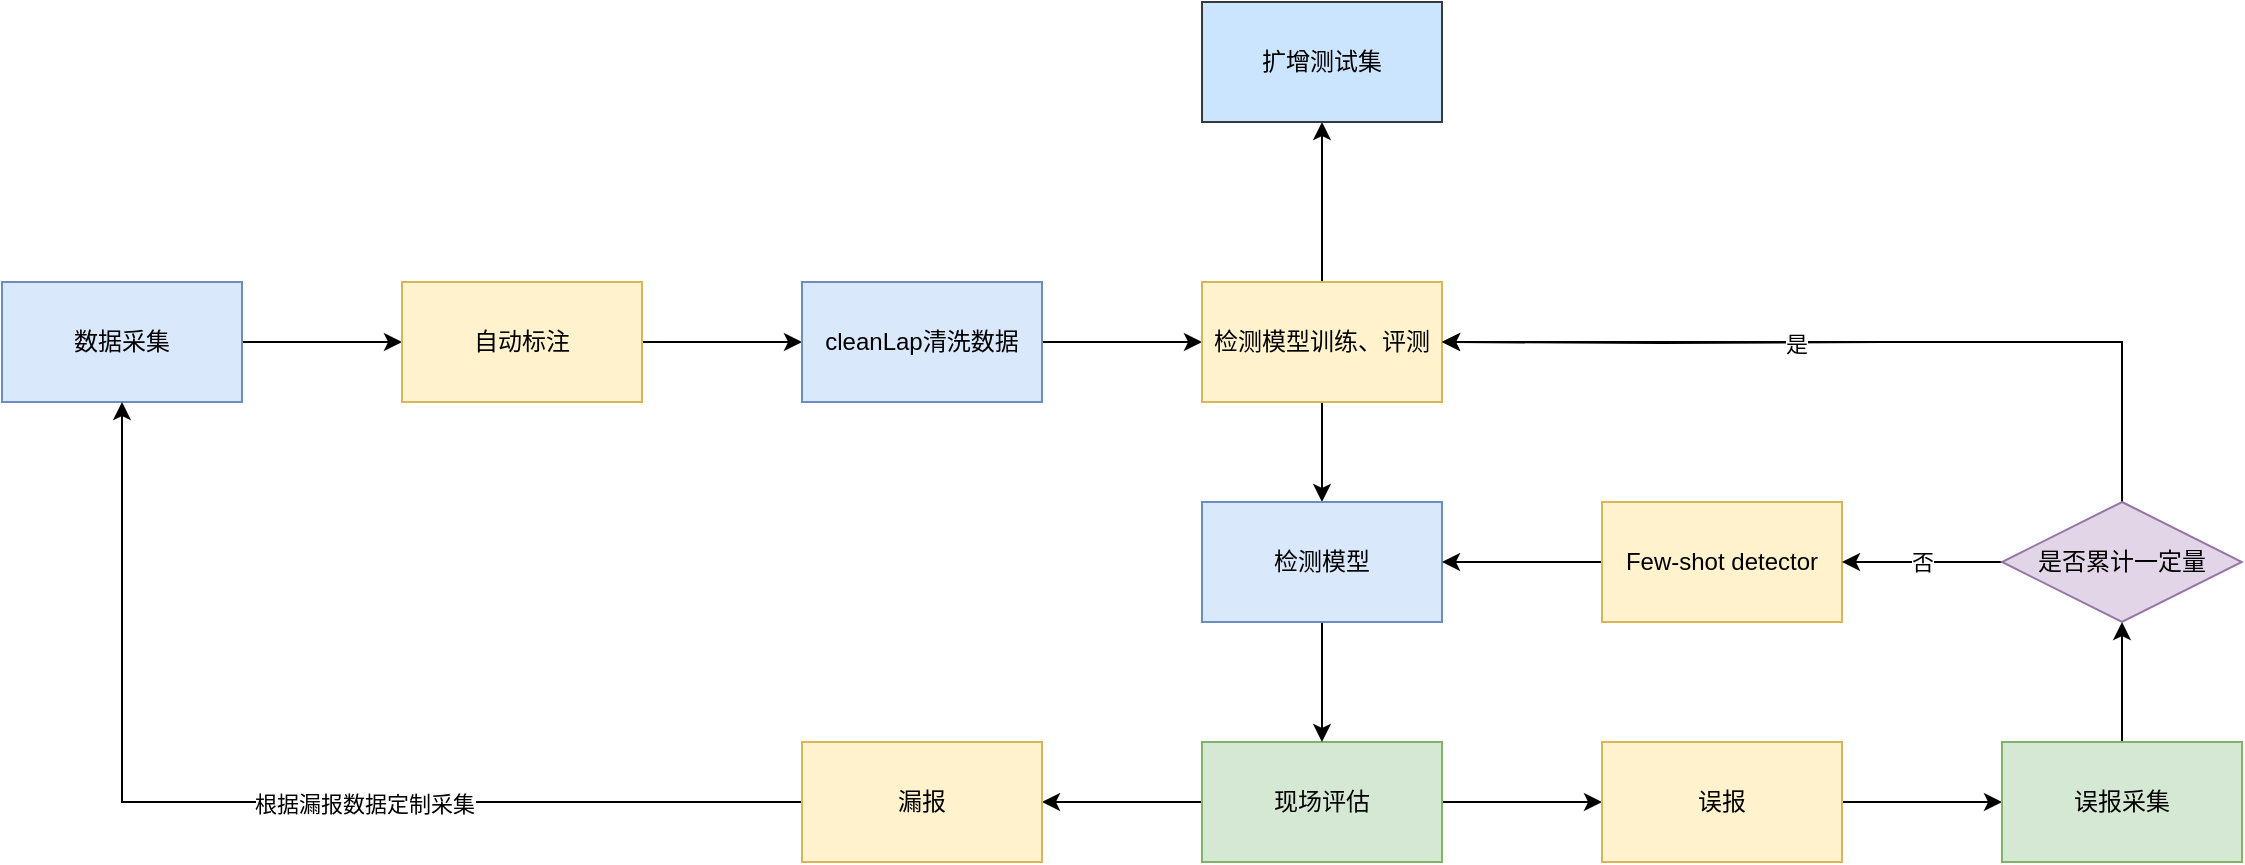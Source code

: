 <mxfile version="14.1.8" type="github">
  <diagram id="D_AzadN5BTebATWcCicK" name="Page-1">
    <mxGraphModel dx="1422" dy="804" grid="0" gridSize="10" guides="1" tooltips="1" connect="1" arrows="1" fold="1" page="0" pageScale="1" pageWidth="1200" pageHeight="1600" math="0" shadow="0">
      <root>
        <mxCell id="0" />
        <mxCell id="1" parent="0" />
        <mxCell id="-Eqy3_3sXXsDwRcK6DCj-3" value="" style="edgeStyle=orthogonalEdgeStyle;rounded=0;orthogonalLoop=1;jettySize=auto;html=1;" edge="1" parent="1" source="-Eqy3_3sXXsDwRcK6DCj-1" target="-Eqy3_3sXXsDwRcK6DCj-2">
          <mxGeometry relative="1" as="geometry" />
        </mxCell>
        <mxCell id="-Eqy3_3sXXsDwRcK6DCj-1" value="数据采集" style="rounded=0;whiteSpace=wrap;html=1;fillColor=#dae8fc;strokeColor=#6c8ebf;" vertex="1" parent="1">
          <mxGeometry x="40" y="440" width="120" height="60" as="geometry" />
        </mxCell>
        <mxCell id="-Eqy3_3sXXsDwRcK6DCj-5" value="" style="edgeStyle=orthogonalEdgeStyle;rounded=0;orthogonalLoop=1;jettySize=auto;html=1;" edge="1" parent="1" source="-Eqy3_3sXXsDwRcK6DCj-2" target="-Eqy3_3sXXsDwRcK6DCj-4">
          <mxGeometry relative="1" as="geometry" />
        </mxCell>
        <mxCell id="-Eqy3_3sXXsDwRcK6DCj-2" value="自动标注" style="whiteSpace=wrap;html=1;rounded=0;fillColor=#fff2cc;strokeColor=#d6b656;" vertex="1" parent="1">
          <mxGeometry x="240" y="440" width="120" height="60" as="geometry" />
        </mxCell>
        <mxCell id="-Eqy3_3sXXsDwRcK6DCj-7" value="" style="edgeStyle=orthogonalEdgeStyle;rounded=0;orthogonalLoop=1;jettySize=auto;html=1;" edge="1" parent="1" source="-Eqy3_3sXXsDwRcK6DCj-4" target="-Eqy3_3sXXsDwRcK6DCj-6">
          <mxGeometry relative="1" as="geometry" />
        </mxCell>
        <mxCell id="-Eqy3_3sXXsDwRcK6DCj-4" value="cleanLap清洗数据" style="whiteSpace=wrap;html=1;rounded=0;fillColor=#dae8fc;strokeColor=#6c8ebf;" vertex="1" parent="1">
          <mxGeometry x="440" y="440" width="120" height="60" as="geometry" />
        </mxCell>
        <mxCell id="-Eqy3_3sXXsDwRcK6DCj-29" value="" style="edgeStyle=orthogonalEdgeStyle;rounded=0;orthogonalLoop=1;jettySize=auto;html=1;" edge="1" parent="1" source="-Eqy3_3sXXsDwRcK6DCj-6" target="-Eqy3_3sXXsDwRcK6DCj-28">
          <mxGeometry relative="1" as="geometry" />
        </mxCell>
        <mxCell id="-Eqy3_3sXXsDwRcK6DCj-53" value="" style="edgeStyle=orthogonalEdgeStyle;rounded=0;orthogonalLoop=1;jettySize=auto;html=1;" edge="1" parent="1" source="-Eqy3_3sXXsDwRcK6DCj-6" target="-Eqy3_3sXXsDwRcK6DCj-52">
          <mxGeometry relative="1" as="geometry" />
        </mxCell>
        <mxCell id="-Eqy3_3sXXsDwRcK6DCj-6" value="检测模型训练、评测" style="whiteSpace=wrap;html=1;rounded=0;fillColor=#fff2cc;strokeColor=#d6b656;" vertex="1" parent="1">
          <mxGeometry x="640" y="440" width="120" height="60" as="geometry" />
        </mxCell>
        <mxCell id="-Eqy3_3sXXsDwRcK6DCj-24" value="" style="edgeStyle=orthogonalEdgeStyle;rounded=0;orthogonalLoop=1;jettySize=auto;html=1;" edge="1" parent="1" source="-Eqy3_3sXXsDwRcK6DCj-21" target="-Eqy3_3sXXsDwRcK6DCj-23">
          <mxGeometry relative="1" as="geometry" />
        </mxCell>
        <mxCell id="-Eqy3_3sXXsDwRcK6DCj-26" value="" style="edgeStyle=orthogonalEdgeStyle;rounded=0;orthogonalLoop=1;jettySize=auto;html=1;" edge="1" parent="1" source="-Eqy3_3sXXsDwRcK6DCj-21" target="-Eqy3_3sXXsDwRcK6DCj-25">
          <mxGeometry relative="1" as="geometry" />
        </mxCell>
        <mxCell id="-Eqy3_3sXXsDwRcK6DCj-21" value="现场评估" style="whiteSpace=wrap;html=1;rounded=0;fillColor=#d5e8d4;strokeColor=#82b366;" vertex="1" parent="1">
          <mxGeometry x="640" y="670" width="120" height="60" as="geometry" />
        </mxCell>
        <mxCell id="-Eqy3_3sXXsDwRcK6DCj-27" style="edgeStyle=orthogonalEdgeStyle;rounded=0;orthogonalLoop=1;jettySize=auto;html=1;entryX=0.5;entryY=1;entryDx=0;entryDy=0;" edge="1" parent="1" source="-Eqy3_3sXXsDwRcK6DCj-23" target="-Eqy3_3sXXsDwRcK6DCj-1">
          <mxGeometry relative="1" as="geometry" />
        </mxCell>
        <mxCell id="-Eqy3_3sXXsDwRcK6DCj-50" value="根据漏报数据定制采集" style="edgeLabel;html=1;align=center;verticalAlign=middle;resizable=0;points=[];" vertex="1" connectable="0" parent="-Eqy3_3sXXsDwRcK6DCj-27">
          <mxGeometry x="-0.189" y="1" relative="1" as="geometry">
            <mxPoint as="offset" />
          </mxGeometry>
        </mxCell>
        <mxCell id="-Eqy3_3sXXsDwRcK6DCj-23" value="漏报" style="whiteSpace=wrap;html=1;rounded=0;fillColor=#fff2cc;strokeColor=#d6b656;" vertex="1" parent="1">
          <mxGeometry x="440" y="670" width="120" height="60" as="geometry" />
        </mxCell>
        <mxCell id="-Eqy3_3sXXsDwRcK6DCj-43" value="" style="edgeStyle=orthogonalEdgeStyle;rounded=0;orthogonalLoop=1;jettySize=auto;html=1;" edge="1" parent="1" source="-Eqy3_3sXXsDwRcK6DCj-25" target="-Eqy3_3sXXsDwRcK6DCj-42">
          <mxGeometry relative="1" as="geometry" />
        </mxCell>
        <mxCell id="-Eqy3_3sXXsDwRcK6DCj-25" value="误报" style="whiteSpace=wrap;html=1;rounded=0;fillColor=#fff2cc;strokeColor=#d6b656;" vertex="1" parent="1">
          <mxGeometry x="840" y="670" width="120" height="60" as="geometry" />
        </mxCell>
        <mxCell id="-Eqy3_3sXXsDwRcK6DCj-30" value="" style="edgeStyle=orthogonalEdgeStyle;rounded=0;orthogonalLoop=1;jettySize=auto;html=1;" edge="1" parent="1" source="-Eqy3_3sXXsDwRcK6DCj-28" target="-Eqy3_3sXXsDwRcK6DCj-21">
          <mxGeometry relative="1" as="geometry" />
        </mxCell>
        <mxCell id="-Eqy3_3sXXsDwRcK6DCj-28" value="检测模型" style="whiteSpace=wrap;html=1;rounded=0;fillColor=#dae8fc;strokeColor=#6c8ebf;" vertex="1" parent="1">
          <mxGeometry x="640" y="550" width="120" height="60" as="geometry" />
        </mxCell>
        <mxCell id="-Eqy3_3sXXsDwRcK6DCj-33" value="" style="edgeStyle=orthogonalEdgeStyle;rounded=0;orthogonalLoop=1;jettySize=auto;html=1;" edge="1" parent="1" source="-Eqy3_3sXXsDwRcK6DCj-31" target="-Eqy3_3sXXsDwRcK6DCj-28">
          <mxGeometry relative="1" as="geometry" />
        </mxCell>
        <mxCell id="-Eqy3_3sXXsDwRcK6DCj-31" value="Few-shot detector" style="whiteSpace=wrap;html=1;rounded=0;fillColor=#fff2cc;strokeColor=#d6b656;" vertex="1" parent="1">
          <mxGeometry x="840" y="550" width="120" height="60" as="geometry" />
        </mxCell>
        <mxCell id="-Eqy3_3sXXsDwRcK6DCj-38" style="edgeStyle=orthogonalEdgeStyle;rounded=0;orthogonalLoop=1;jettySize=auto;html=1;exitX=0;exitY=0.5;exitDx=0;exitDy=0;entryX=1;entryY=0.5;entryDx=0;entryDy=0;" edge="1" parent="1" target="-Eqy3_3sXXsDwRcK6DCj-6">
          <mxGeometry relative="1" as="geometry">
            <mxPoint x="980" y="470" as="sourcePoint" />
          </mxGeometry>
        </mxCell>
        <mxCell id="-Eqy3_3sXXsDwRcK6DCj-45" value="" style="edgeStyle=orthogonalEdgeStyle;rounded=0;orthogonalLoop=1;jettySize=auto;html=1;" edge="1" parent="1" source="-Eqy3_3sXXsDwRcK6DCj-42" target="-Eqy3_3sXXsDwRcK6DCj-44">
          <mxGeometry relative="1" as="geometry" />
        </mxCell>
        <mxCell id="-Eqy3_3sXXsDwRcK6DCj-42" value="误报采集" style="whiteSpace=wrap;html=1;rounded=0;fillColor=#d5e8d4;strokeColor=#82b366;" vertex="1" parent="1">
          <mxGeometry x="1040" y="670" width="120" height="60" as="geometry" />
        </mxCell>
        <mxCell id="-Eqy3_3sXXsDwRcK6DCj-47" value="否" style="edgeStyle=orthogonalEdgeStyle;rounded=0;orthogonalLoop=1;jettySize=auto;html=1;" edge="1" parent="1" source="-Eqy3_3sXXsDwRcK6DCj-44" target="-Eqy3_3sXXsDwRcK6DCj-31">
          <mxGeometry relative="1" as="geometry" />
        </mxCell>
        <mxCell id="-Eqy3_3sXXsDwRcK6DCj-48" style="edgeStyle=orthogonalEdgeStyle;rounded=0;orthogonalLoop=1;jettySize=auto;html=1;exitX=0.5;exitY=0;exitDx=0;exitDy=0;entryX=1;entryY=0.5;entryDx=0;entryDy=0;" edge="1" parent="1" source="-Eqy3_3sXXsDwRcK6DCj-44" target="-Eqy3_3sXXsDwRcK6DCj-6">
          <mxGeometry relative="1" as="geometry" />
        </mxCell>
        <mxCell id="-Eqy3_3sXXsDwRcK6DCj-49" value="是" style="edgeLabel;html=1;align=center;verticalAlign=middle;resizable=0;points=[];" vertex="1" connectable="0" parent="-Eqy3_3sXXsDwRcK6DCj-48">
          <mxGeometry x="0.159" y="1" relative="1" as="geometry">
            <mxPoint as="offset" />
          </mxGeometry>
        </mxCell>
        <mxCell id="-Eqy3_3sXXsDwRcK6DCj-44" value="是否累计一定量" style="rhombus;whiteSpace=wrap;html=1;rounded=0;strokeColor=#9673a6;fillColor=#e1d5e7;" vertex="1" parent="1">
          <mxGeometry x="1040" y="550" width="120" height="60" as="geometry" />
        </mxCell>
        <mxCell id="-Eqy3_3sXXsDwRcK6DCj-52" value="扩增测试集" style="whiteSpace=wrap;html=1;rounded=0;strokeColor=#36393d;fillColor=#cce5ff;" vertex="1" parent="1">
          <mxGeometry x="640" y="300" width="120" height="60" as="geometry" />
        </mxCell>
      </root>
    </mxGraphModel>
  </diagram>
</mxfile>
